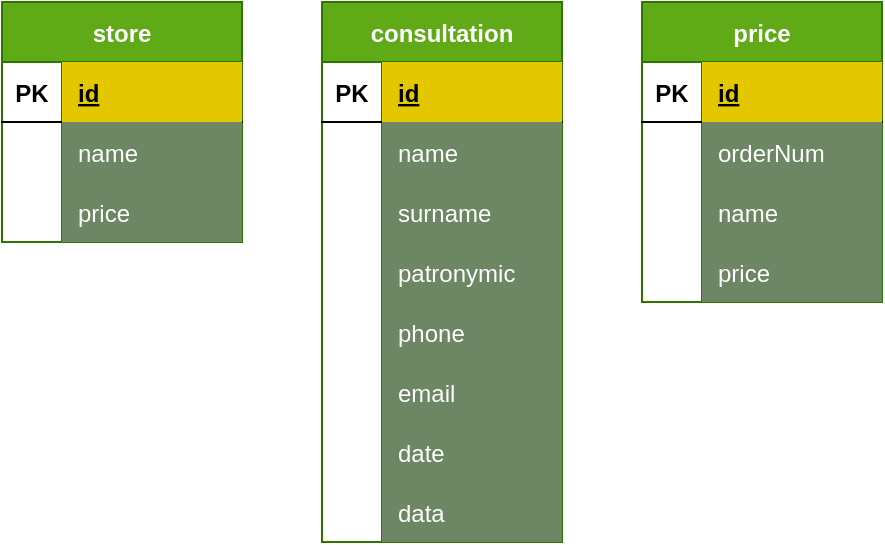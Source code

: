 <mxfile version="15.7.4" type="github"><diagram id="DEJJTY7JWjTnGEICO-wn" name="Страница 1"><mxGraphModel dx="1422" dy="752" grid="1" gridSize="10" guides="1" tooltips="1" connect="1" arrows="1" fold="1" page="1" pageScale="1" pageWidth="850" pageHeight="1100" math="0" shadow="0"><root><mxCell id="0"/><mxCell id="1" parent="0"/><mxCell id="7jEemCC_rwHhZzjOonZI-1" value="store" style="shape=table;startSize=30;container=1;collapsible=1;childLayout=tableLayout;fixedRows=1;rowLines=0;fontStyle=1;align=center;resizeLast=1;fillColor=#60a917;fontColor=#ffffff;strokeColor=#2D7600;" vertex="1" parent="1"><mxGeometry width="120" height="120" as="geometry"/></mxCell><mxCell id="7jEemCC_rwHhZzjOonZI-2" value="" style="shape=partialRectangle;collapsible=0;dropTarget=0;pointerEvents=0;fillColor=none;top=0;left=0;bottom=1;right=0;points=[[0,0.5],[1,0.5]];portConstraint=eastwest;" vertex="1" parent="7jEemCC_rwHhZzjOonZI-1"><mxGeometry y="30" width="120" height="30" as="geometry"/></mxCell><mxCell id="7jEemCC_rwHhZzjOonZI-3" value="PK" style="shape=partialRectangle;connectable=0;fillColor=none;top=0;left=0;bottom=0;right=0;fontStyle=1;overflow=hidden;" vertex="1" parent="7jEemCC_rwHhZzjOonZI-2"><mxGeometry width="30" height="30" as="geometry"><mxRectangle width="30" height="30" as="alternateBounds"/></mxGeometry></mxCell><mxCell id="7jEemCC_rwHhZzjOonZI-4" value="id" style="shape=partialRectangle;connectable=0;fillColor=#e3c800;top=0;left=0;bottom=0;right=0;align=left;spacingLeft=6;fontStyle=5;overflow=hidden;fontColor=#000000;strokeColor=#B09500;" vertex="1" parent="7jEemCC_rwHhZzjOonZI-2"><mxGeometry x="30" width="90" height="30" as="geometry"><mxRectangle width="90" height="30" as="alternateBounds"/></mxGeometry></mxCell><mxCell id="7jEemCC_rwHhZzjOonZI-5" value="" style="shape=partialRectangle;collapsible=0;dropTarget=0;pointerEvents=0;fillColor=none;top=0;left=0;bottom=0;right=0;points=[[0,0.5],[1,0.5]];portConstraint=eastwest;" vertex="1" parent="7jEemCC_rwHhZzjOonZI-1"><mxGeometry y="60" width="120" height="30" as="geometry"/></mxCell><mxCell id="7jEemCC_rwHhZzjOonZI-6" value="" style="shape=partialRectangle;connectable=0;fillColor=none;top=0;left=0;bottom=0;right=0;editable=1;overflow=hidden;" vertex="1" parent="7jEemCC_rwHhZzjOonZI-5"><mxGeometry width="30" height="30" as="geometry"><mxRectangle width="30" height="30" as="alternateBounds"/></mxGeometry></mxCell><mxCell id="7jEemCC_rwHhZzjOonZI-7" value="name" style="shape=partialRectangle;connectable=0;fillColor=#6d8764;top=0;left=0;bottom=0;right=0;align=left;spacingLeft=6;overflow=hidden;fontColor=#ffffff;strokeColor=#3A5431;" vertex="1" parent="7jEemCC_rwHhZzjOonZI-5"><mxGeometry x="30" width="90" height="30" as="geometry"><mxRectangle width="90" height="30" as="alternateBounds"/></mxGeometry></mxCell><mxCell id="7jEemCC_rwHhZzjOonZI-8" value="" style="shape=partialRectangle;collapsible=0;dropTarget=0;pointerEvents=0;fillColor=none;top=0;left=0;bottom=0;right=0;points=[[0,0.5],[1,0.5]];portConstraint=eastwest;" vertex="1" parent="7jEemCC_rwHhZzjOonZI-1"><mxGeometry y="90" width="120" height="30" as="geometry"/></mxCell><mxCell id="7jEemCC_rwHhZzjOonZI-9" value="" style="shape=partialRectangle;connectable=0;fillColor=none;top=0;left=0;bottom=0;right=0;editable=1;overflow=hidden;" vertex="1" parent="7jEemCC_rwHhZzjOonZI-8"><mxGeometry width="30" height="30" as="geometry"><mxRectangle width="30" height="30" as="alternateBounds"/></mxGeometry></mxCell><mxCell id="7jEemCC_rwHhZzjOonZI-10" value="price" style="shape=partialRectangle;connectable=0;fillColor=#6d8764;top=0;left=0;bottom=0;right=0;align=left;spacingLeft=6;overflow=hidden;fontColor=#ffffff;strokeColor=#3A5431;" vertex="1" parent="7jEemCC_rwHhZzjOonZI-8"><mxGeometry x="30" width="90" height="30" as="geometry"><mxRectangle width="90" height="30" as="alternateBounds"/></mxGeometry></mxCell><mxCell id="7jEemCC_rwHhZzjOonZI-14" value="price" style="shape=table;startSize=30;container=1;collapsible=1;childLayout=tableLayout;fixedRows=1;rowLines=0;fontStyle=1;align=center;resizeLast=1;fillColor=#60a917;fontColor=#ffffff;strokeColor=#2D7600;" vertex="1" parent="1"><mxGeometry x="320" width="120" height="150" as="geometry"/></mxCell><mxCell id="7jEemCC_rwHhZzjOonZI-15" value="" style="shape=partialRectangle;collapsible=0;dropTarget=0;pointerEvents=0;fillColor=none;top=0;left=0;bottom=1;right=0;points=[[0,0.5],[1,0.5]];portConstraint=eastwest;" vertex="1" parent="7jEemCC_rwHhZzjOonZI-14"><mxGeometry y="30" width="120" height="30" as="geometry"/></mxCell><mxCell id="7jEemCC_rwHhZzjOonZI-16" value="PK" style="shape=partialRectangle;connectable=0;fillColor=none;top=0;left=0;bottom=0;right=0;fontStyle=1;overflow=hidden;" vertex="1" parent="7jEemCC_rwHhZzjOonZI-15"><mxGeometry width="30" height="30" as="geometry"><mxRectangle width="30" height="30" as="alternateBounds"/></mxGeometry></mxCell><mxCell id="7jEemCC_rwHhZzjOonZI-17" value="id" style="shape=partialRectangle;connectable=0;fillColor=#e3c800;top=0;left=0;bottom=0;right=0;align=left;spacingLeft=6;fontStyle=5;overflow=hidden;fontColor=#000000;strokeColor=#B09500;" vertex="1" parent="7jEemCC_rwHhZzjOonZI-15"><mxGeometry x="30" width="90" height="30" as="geometry"><mxRectangle width="90" height="30" as="alternateBounds"/></mxGeometry></mxCell><mxCell id="7jEemCC_rwHhZzjOonZI-18" value="" style="shape=partialRectangle;collapsible=0;dropTarget=0;pointerEvents=0;fillColor=none;top=0;left=0;bottom=0;right=0;points=[[0,0.5],[1,0.5]];portConstraint=eastwest;" vertex="1" parent="7jEemCC_rwHhZzjOonZI-14"><mxGeometry y="60" width="120" height="30" as="geometry"/></mxCell><mxCell id="7jEemCC_rwHhZzjOonZI-19" value="" style="shape=partialRectangle;connectable=0;fillColor=none;top=0;left=0;bottom=0;right=0;editable=1;overflow=hidden;" vertex="1" parent="7jEemCC_rwHhZzjOonZI-18"><mxGeometry width="30" height="30" as="geometry"><mxRectangle width="30" height="30" as="alternateBounds"/></mxGeometry></mxCell><mxCell id="7jEemCC_rwHhZzjOonZI-20" value="orderNum" style="shape=partialRectangle;connectable=0;fillColor=#6d8764;top=0;left=0;bottom=0;right=0;align=left;spacingLeft=6;overflow=hidden;fontColor=#ffffff;strokeColor=#3A5431;" vertex="1" parent="7jEemCC_rwHhZzjOonZI-18"><mxGeometry x="30" width="90" height="30" as="geometry"><mxRectangle width="90" height="30" as="alternateBounds"/></mxGeometry></mxCell><mxCell id="7jEemCC_rwHhZzjOonZI-66" value="" style="shape=partialRectangle;collapsible=0;dropTarget=0;pointerEvents=0;fillColor=none;top=0;left=0;bottom=0;right=0;points=[[0,0.5],[1,0.5]];portConstraint=eastwest;" vertex="1" parent="7jEemCC_rwHhZzjOonZI-14"><mxGeometry y="90" width="120" height="30" as="geometry"/></mxCell><mxCell id="7jEemCC_rwHhZzjOonZI-67" value="" style="shape=partialRectangle;connectable=0;fillColor=none;top=0;left=0;bottom=0;right=0;editable=1;overflow=hidden;" vertex="1" parent="7jEemCC_rwHhZzjOonZI-66"><mxGeometry width="30" height="30" as="geometry"><mxRectangle width="30" height="30" as="alternateBounds"/></mxGeometry></mxCell><mxCell id="7jEemCC_rwHhZzjOonZI-68" value="name    " style="shape=partialRectangle;connectable=0;fillColor=#6d8764;top=0;left=0;bottom=0;right=0;align=left;spacingLeft=6;overflow=hidden;fontColor=#ffffff;strokeColor=#3A5431;" vertex="1" parent="7jEemCC_rwHhZzjOonZI-66"><mxGeometry x="30" width="90" height="30" as="geometry"><mxRectangle width="90" height="30" as="alternateBounds"/></mxGeometry></mxCell><mxCell id="7jEemCC_rwHhZzjOonZI-21" value="" style="shape=partialRectangle;collapsible=0;dropTarget=0;pointerEvents=0;fillColor=none;top=0;left=0;bottom=0;right=0;points=[[0,0.5],[1,0.5]];portConstraint=eastwest;" vertex="1" parent="7jEemCC_rwHhZzjOonZI-14"><mxGeometry y="120" width="120" height="30" as="geometry"/></mxCell><mxCell id="7jEemCC_rwHhZzjOonZI-22" value="" style="shape=partialRectangle;connectable=0;fillColor=none;top=0;left=0;bottom=0;right=0;editable=1;overflow=hidden;" vertex="1" parent="7jEemCC_rwHhZzjOonZI-21"><mxGeometry width="30" height="30" as="geometry"><mxRectangle width="30" height="30" as="alternateBounds"/></mxGeometry></mxCell><mxCell id="7jEemCC_rwHhZzjOonZI-23" value="price" style="shape=partialRectangle;connectable=0;fillColor=#6d8764;top=0;left=0;bottom=0;right=0;align=left;spacingLeft=6;overflow=hidden;fontColor=#ffffff;strokeColor=#3A5431;" vertex="1" parent="7jEemCC_rwHhZzjOonZI-21"><mxGeometry x="30" width="90" height="30" as="geometry"><mxRectangle width="90" height="30" as="alternateBounds"/></mxGeometry></mxCell><mxCell id="7jEemCC_rwHhZzjOonZI-27" value="consultation" style="shape=table;startSize=30;container=1;collapsible=1;childLayout=tableLayout;fixedRows=1;rowLines=0;fontStyle=1;align=center;resizeLast=1;fillColor=#60a917;fontColor=#ffffff;strokeColor=#2D7600;" vertex="1" parent="1"><mxGeometry x="160" width="120" height="270" as="geometry"/></mxCell><mxCell id="7jEemCC_rwHhZzjOonZI-28" value="" style="shape=partialRectangle;collapsible=0;dropTarget=0;pointerEvents=0;fillColor=none;top=0;left=0;bottom=1;right=0;points=[[0,0.5],[1,0.5]];portConstraint=eastwest;" vertex="1" parent="7jEemCC_rwHhZzjOonZI-27"><mxGeometry y="30" width="120" height="30" as="geometry"/></mxCell><mxCell id="7jEemCC_rwHhZzjOonZI-29" value="PK" style="shape=partialRectangle;connectable=0;fillColor=none;top=0;left=0;bottom=0;right=0;fontStyle=1;overflow=hidden;" vertex="1" parent="7jEemCC_rwHhZzjOonZI-28"><mxGeometry width="30" height="30" as="geometry"><mxRectangle width="30" height="30" as="alternateBounds"/></mxGeometry></mxCell><mxCell id="7jEemCC_rwHhZzjOonZI-30" value="id" style="shape=partialRectangle;connectable=0;fillColor=#e3c800;top=0;left=0;bottom=0;right=0;align=left;spacingLeft=6;fontStyle=5;overflow=hidden;fontColor=#000000;strokeColor=#B09500;" vertex="1" parent="7jEemCC_rwHhZzjOonZI-28"><mxGeometry x="30" width="90" height="30" as="geometry"><mxRectangle width="90" height="30" as="alternateBounds"/></mxGeometry></mxCell><mxCell id="7jEemCC_rwHhZzjOonZI-31" value="" style="shape=partialRectangle;collapsible=0;dropTarget=0;pointerEvents=0;fillColor=none;top=0;left=0;bottom=0;right=0;points=[[0,0.5],[1,0.5]];portConstraint=eastwest;" vertex="1" parent="7jEemCC_rwHhZzjOonZI-27"><mxGeometry y="60" width="120" height="30" as="geometry"/></mxCell><mxCell id="7jEemCC_rwHhZzjOonZI-32" value="" style="shape=partialRectangle;connectable=0;fillColor=none;top=0;left=0;bottom=0;right=0;editable=1;overflow=hidden;" vertex="1" parent="7jEemCC_rwHhZzjOonZI-31"><mxGeometry width="30" height="30" as="geometry"><mxRectangle width="30" height="30" as="alternateBounds"/></mxGeometry></mxCell><mxCell id="7jEemCC_rwHhZzjOonZI-33" value="name    " style="shape=partialRectangle;connectable=0;fillColor=#6d8764;top=0;left=0;bottom=0;right=0;align=left;spacingLeft=6;overflow=hidden;fontColor=#ffffff;strokeColor=#3A5431;" vertex="1" parent="7jEemCC_rwHhZzjOonZI-31"><mxGeometry x="30" width="90" height="30" as="geometry"><mxRectangle width="90" height="30" as="alternateBounds"/></mxGeometry></mxCell><mxCell id="7jEemCC_rwHhZzjOonZI-34" value="" style="shape=partialRectangle;collapsible=0;dropTarget=0;pointerEvents=0;fillColor=none;top=0;left=0;bottom=0;right=0;points=[[0,0.5],[1,0.5]];portConstraint=eastwest;" vertex="1" parent="7jEemCC_rwHhZzjOonZI-27"><mxGeometry y="90" width="120" height="30" as="geometry"/></mxCell><mxCell id="7jEemCC_rwHhZzjOonZI-35" value="" style="shape=partialRectangle;connectable=0;fillColor=none;top=0;left=0;bottom=0;right=0;editable=1;overflow=hidden;" vertex="1" parent="7jEemCC_rwHhZzjOonZI-34"><mxGeometry width="30" height="30" as="geometry"><mxRectangle width="30" height="30" as="alternateBounds"/></mxGeometry></mxCell><mxCell id="7jEemCC_rwHhZzjOonZI-36" value="surname" style="shape=partialRectangle;connectable=0;fillColor=#6d8764;top=0;left=0;bottom=0;right=0;align=left;spacingLeft=6;overflow=hidden;fontColor=#ffffff;strokeColor=#3A5431;" vertex="1" parent="7jEemCC_rwHhZzjOonZI-34"><mxGeometry x="30" width="90" height="30" as="geometry"><mxRectangle width="90" height="30" as="alternateBounds"/></mxGeometry></mxCell><mxCell id="7jEemCC_rwHhZzjOonZI-37" value="" style="shape=partialRectangle;collapsible=0;dropTarget=0;pointerEvents=0;fillColor=none;top=0;left=0;bottom=0;right=0;points=[[0,0.5],[1,0.5]];portConstraint=eastwest;" vertex="1" parent="7jEemCC_rwHhZzjOonZI-27"><mxGeometry y="120" width="120" height="30" as="geometry"/></mxCell><mxCell id="7jEemCC_rwHhZzjOonZI-38" value="" style="shape=partialRectangle;connectable=0;fillColor=none;top=0;left=0;bottom=0;right=0;editable=1;overflow=hidden;" vertex="1" parent="7jEemCC_rwHhZzjOonZI-37"><mxGeometry width="30" height="30" as="geometry"><mxRectangle width="30" height="30" as="alternateBounds"/></mxGeometry></mxCell><mxCell id="7jEemCC_rwHhZzjOonZI-39" value="patronymic" style="shape=partialRectangle;connectable=0;fillColor=#6d8764;top=0;left=0;bottom=0;right=0;align=left;spacingLeft=6;overflow=hidden;fontColor=#ffffff;strokeColor=#3A5431;" vertex="1" parent="7jEemCC_rwHhZzjOonZI-37"><mxGeometry x="30" width="90" height="30" as="geometry"><mxRectangle width="90" height="30" as="alternateBounds"/></mxGeometry></mxCell><mxCell id="7jEemCC_rwHhZzjOonZI-54" value="" style="shape=partialRectangle;collapsible=0;dropTarget=0;pointerEvents=0;fillColor=none;top=0;left=0;bottom=0;right=0;points=[[0,0.5],[1,0.5]];portConstraint=eastwest;" vertex="1" parent="7jEemCC_rwHhZzjOonZI-27"><mxGeometry y="150" width="120" height="30" as="geometry"/></mxCell><mxCell id="7jEemCC_rwHhZzjOonZI-55" value="" style="shape=partialRectangle;connectable=0;fillColor=none;top=0;left=0;bottom=0;right=0;editable=1;overflow=hidden;" vertex="1" parent="7jEemCC_rwHhZzjOonZI-54"><mxGeometry width="30" height="30" as="geometry"><mxRectangle width="30" height="30" as="alternateBounds"/></mxGeometry></mxCell><mxCell id="7jEemCC_rwHhZzjOonZI-56" value="phone" style="shape=partialRectangle;connectable=0;fillColor=#6d8764;top=0;left=0;bottom=0;right=0;align=left;spacingLeft=6;overflow=hidden;fontColor=#ffffff;strokeColor=#3A5431;" vertex="1" parent="7jEemCC_rwHhZzjOonZI-54"><mxGeometry x="30" width="90" height="30" as="geometry"><mxRectangle width="90" height="30" as="alternateBounds"/></mxGeometry></mxCell><mxCell id="7jEemCC_rwHhZzjOonZI-57" value="" style="shape=partialRectangle;collapsible=0;dropTarget=0;pointerEvents=0;fillColor=none;top=0;left=0;bottom=0;right=0;points=[[0,0.5],[1,0.5]];portConstraint=eastwest;" vertex="1" parent="7jEemCC_rwHhZzjOonZI-27"><mxGeometry y="180" width="120" height="30" as="geometry"/></mxCell><mxCell id="7jEemCC_rwHhZzjOonZI-58" value="" style="shape=partialRectangle;connectable=0;fillColor=none;top=0;left=0;bottom=0;right=0;editable=1;overflow=hidden;" vertex="1" parent="7jEemCC_rwHhZzjOonZI-57"><mxGeometry width="30" height="30" as="geometry"><mxRectangle width="30" height="30" as="alternateBounds"/></mxGeometry></mxCell><mxCell id="7jEemCC_rwHhZzjOonZI-59" value="email" style="shape=partialRectangle;connectable=0;fillColor=#6d8764;top=0;left=0;bottom=0;right=0;align=left;spacingLeft=6;overflow=hidden;fontColor=#ffffff;strokeColor=#3A5431;" vertex="1" parent="7jEemCC_rwHhZzjOonZI-57"><mxGeometry x="30" width="90" height="30" as="geometry"><mxRectangle width="90" height="30" as="alternateBounds"/></mxGeometry></mxCell><mxCell id="7jEemCC_rwHhZzjOonZI-60" value="" style="shape=partialRectangle;collapsible=0;dropTarget=0;pointerEvents=0;fillColor=none;top=0;left=0;bottom=0;right=0;points=[[0,0.5],[1,0.5]];portConstraint=eastwest;" vertex="1" parent="7jEemCC_rwHhZzjOonZI-27"><mxGeometry y="210" width="120" height="30" as="geometry"/></mxCell><mxCell id="7jEemCC_rwHhZzjOonZI-61" value="" style="shape=partialRectangle;connectable=0;fillColor=none;top=0;left=0;bottom=0;right=0;editable=1;overflow=hidden;" vertex="1" parent="7jEemCC_rwHhZzjOonZI-60"><mxGeometry width="30" height="30" as="geometry"><mxRectangle width="30" height="30" as="alternateBounds"/></mxGeometry></mxCell><mxCell id="7jEemCC_rwHhZzjOonZI-62" value="date" style="shape=partialRectangle;connectable=0;fillColor=#6d8764;top=0;left=0;bottom=0;right=0;align=left;spacingLeft=6;overflow=hidden;fontColor=#ffffff;strokeColor=#3A5431;" vertex="1" parent="7jEemCC_rwHhZzjOonZI-60"><mxGeometry x="30" width="90" height="30" as="geometry"><mxRectangle width="90" height="30" as="alternateBounds"/></mxGeometry></mxCell><mxCell id="7jEemCC_rwHhZzjOonZI-63" value="" style="shape=partialRectangle;collapsible=0;dropTarget=0;pointerEvents=0;fillColor=none;top=0;left=0;bottom=0;right=0;points=[[0,0.5],[1,0.5]];portConstraint=eastwest;" vertex="1" parent="7jEemCC_rwHhZzjOonZI-27"><mxGeometry y="240" width="120" height="30" as="geometry"/></mxCell><mxCell id="7jEemCC_rwHhZzjOonZI-64" value="" style="shape=partialRectangle;connectable=0;fillColor=none;top=0;left=0;bottom=0;right=0;editable=1;overflow=hidden;" vertex="1" parent="7jEemCC_rwHhZzjOonZI-63"><mxGeometry width="30" height="30" as="geometry"><mxRectangle width="30" height="30" as="alternateBounds"/></mxGeometry></mxCell><mxCell id="7jEemCC_rwHhZzjOonZI-65" value="data" style="shape=partialRectangle;connectable=0;fillColor=#6d8764;top=0;left=0;bottom=0;right=0;align=left;spacingLeft=6;overflow=hidden;fontColor=#ffffff;strokeColor=#3A5431;" vertex="1" parent="7jEemCC_rwHhZzjOonZI-63"><mxGeometry x="30" width="90" height="30" as="geometry"><mxRectangle width="90" height="30" as="alternateBounds"/></mxGeometry></mxCell></root></mxGraphModel></diagram></mxfile>